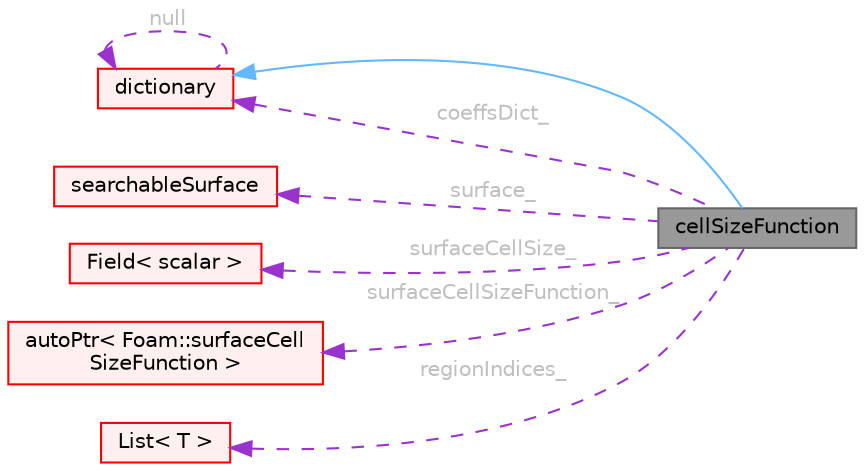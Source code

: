 digraph "cellSizeFunction"
{
 // LATEX_PDF_SIZE
  bgcolor="transparent";
  edge [fontname=Helvetica,fontsize=10,labelfontname=Helvetica,labelfontsize=10];
  node [fontname=Helvetica,fontsize=10,shape=box,height=0.2,width=0.4];
  rankdir="LR";
  Node1 [id="Node000001",label="cellSizeFunction",height=0.2,width=0.4,color="gray40", fillcolor="grey60", style="filled", fontcolor="black",tooltip="Abstract base class for specifying target cell sizes."];
  Node2 -> Node1 [id="edge1_Node000001_Node000002",dir="back",color="steelblue1",style="solid",tooltip=" "];
  Node2 [id="Node000002",label="dictionary",height=0.2,width=0.4,color="red", fillcolor="#FFF0F0", style="filled",URL="$classFoam_1_1dictionary.html",tooltip="A list of keyword definitions, which are a keyword followed by a number of values (eg,..."];
  Node2 -> Node2 [id="edge2_Node000002_Node000002",dir="back",color="darkorchid3",style="dashed",tooltip=" ",label=" null",fontcolor="grey" ];
  Node8 -> Node1 [id="edge3_Node000001_Node000008",dir="back",color="darkorchid3",style="dashed",tooltip=" ",label=" surface_",fontcolor="grey" ];
  Node8 [id="Node000008",label="searchableSurface",height=0.2,width=0.4,color="red", fillcolor="#FFF0F0", style="filled",URL="$classFoam_1_1searchableSurface.html",tooltip="Base class of (analytical or triangulated) surface. Encapsulates all the search routines...."];
  Node14 -> Node1 [id="edge4_Node000001_Node000014",dir="back",color="darkorchid3",style="dashed",tooltip=" ",label=" surfaceCellSize_",fontcolor="grey" ];
  Node14 [id="Node000014",label="Field\< scalar \>",height=0.2,width=0.4,color="red", fillcolor="#FFF0F0", style="filled",URL="$classFoam_1_1Field.html",tooltip=" "];
  Node23 -> Node1 [id="edge5_Node000001_Node000023",dir="back",color="darkorchid3",style="dashed",tooltip=" ",label=" surfaceCellSizeFunction_",fontcolor="grey" ];
  Node23 [id="Node000023",label="autoPtr\< Foam::surfaceCell\lSizeFunction \>",height=0.2,width=0.4,color="red", fillcolor="#FFF0F0", style="filled",URL="$classFoam_1_1autoPtr.html",tooltip=" "];
  Node2 -> Node1 [id="edge6_Node000001_Node000002",dir="back",color="darkorchid3",style="dashed",tooltip=" ",label=" coeffsDict_",fontcolor="grey" ];
  Node22 -> Node1 [id="edge7_Node000001_Node000022",dir="back",color="darkorchid3",style="dashed",tooltip=" ",label=" regionIndices_",fontcolor="grey" ];
  Node22 [id="Node000022",label="List\< T \>",height=0.2,width=0.4,color="red", fillcolor="#FFF0F0", style="filled",URL="$classFoam_1_1List.html",tooltip="A 1D array of objects of type <T>, where the size of the vector is known and used for subscript bound..."];
}

